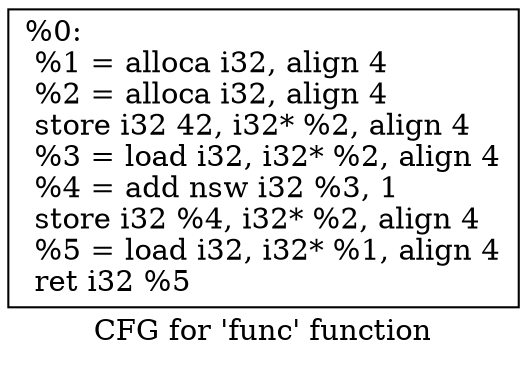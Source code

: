 digraph "CFG for 'func' function" {
	label="CFG for 'func' function";

	Node0x1c9a050 [shape=record,label="{%0:\l  %1 = alloca i32, align 4\l  %2 = alloca i32, align 4\l  store i32 42, i32* %2, align 4\l  %3 = load i32, i32* %2, align 4\l  %4 = add nsw i32 %3, 1\l  store i32 %4, i32* %2, align 4\l  %5 = load i32, i32* %1, align 4\l  ret i32 %5\l}"];
}
